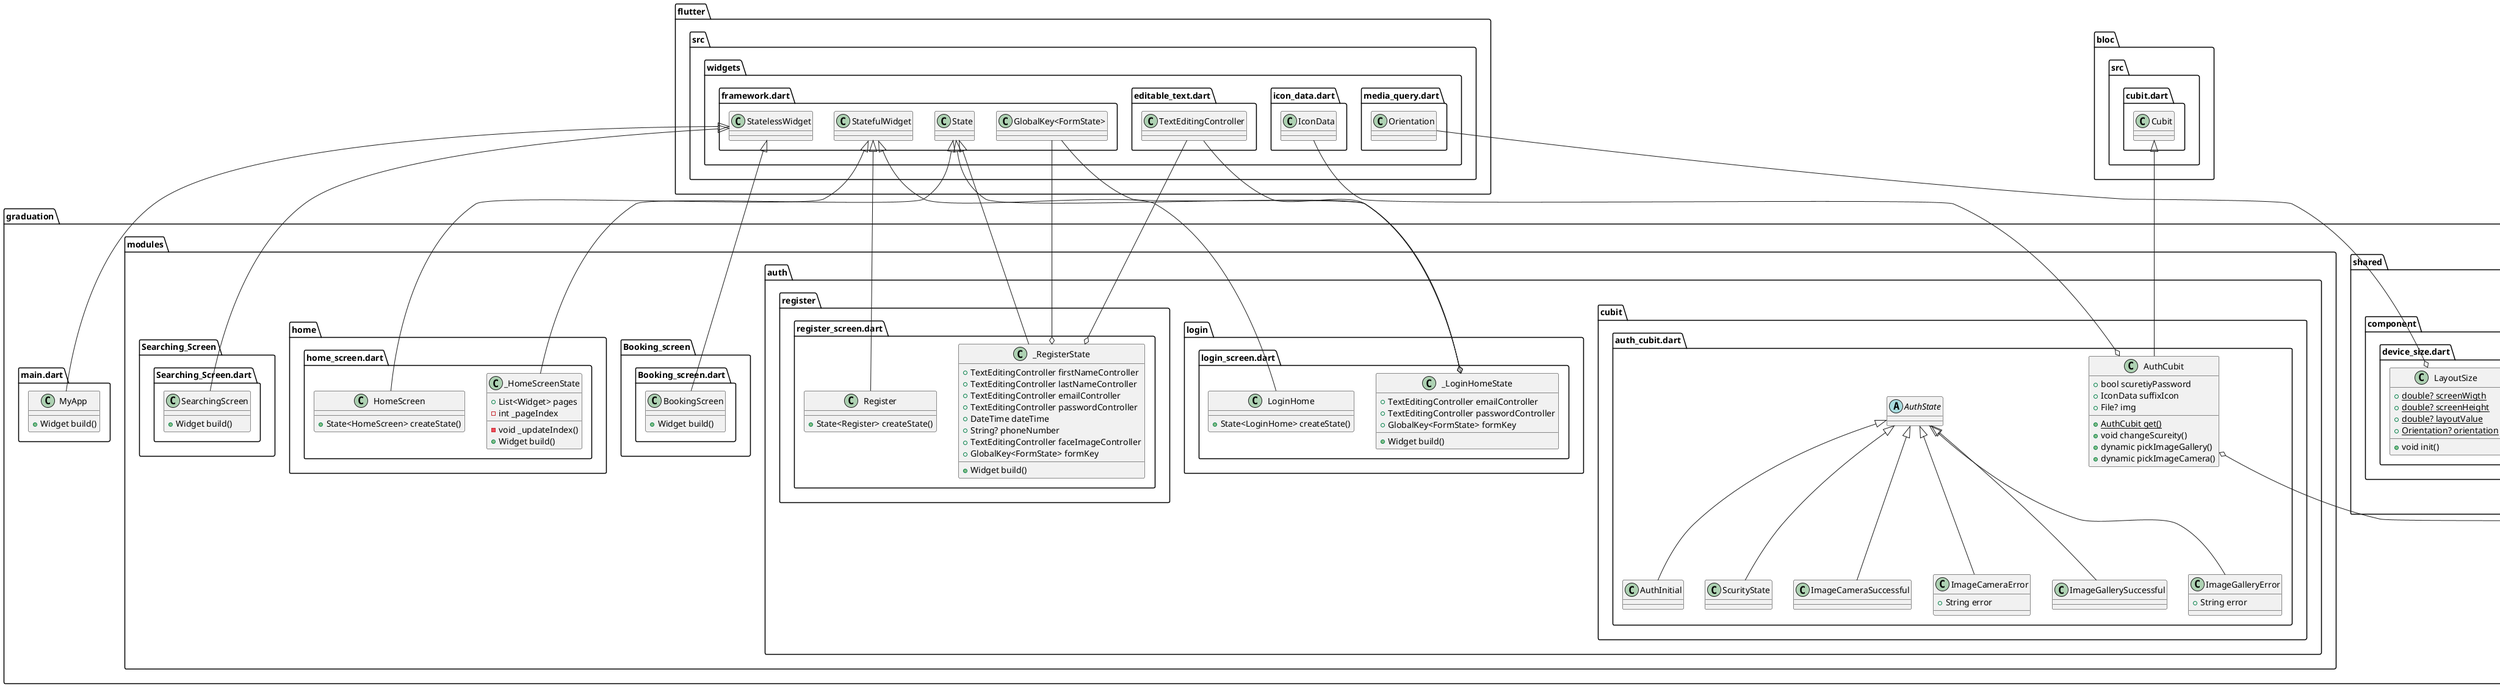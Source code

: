 @startuml fisrtUMl
set namespaceSeparator ::

class "graduation::shared::network::local::cach_helper.dart::CacheHelper" {
  {static} +SharedPreferences sharedPreferences
  {static} +dynamic init()
  {static} +Future<bool> putBoolean()
  {static} +dynamic getData()
  {static} +Future<bool> saveData()
  {static} +Future<bool> removeData()
}

"graduation::shared::network::local::cach_helper.dart::CacheHelper" o-- "shared_preferences::shared_preferences.dart::SharedPreferences"

class "graduation::shared::component::layout.dart::AppLayout" {
  {static} +dynamic getSize()
  {static} +dynamic getScreenHeight()
  {static} +dynamic getScreenWidth()
  {static} +dynamic getHeigth()
  {static} +dynamic getWidth()
}

class "graduation::shared::component::device_size.dart::LayoutSize" {
  {static} +double? screenWigth
  {static} +double? screenHeight
  {static} +double? layoutValue
  {static} +Orientation? orientation
  +void init()
}

"graduation::shared::component::device_size.dart::LayoutSize" o-- "flutter::src::widgets::media_query.dart::Orientation"

class "graduation::main.dart::MyApp" {
  +Widget build()
}

"flutter::src::widgets::framework.dart::StatelessWidget" <|-- "graduation::main.dart::MyApp"

class "graduation::modules::Searching_Screen::Searching_Screen.dart::SearchingScreen" {
  +Widget build()
}

"flutter::src::widgets::framework.dart::StatelessWidget" <|-- "graduation::modules::Searching_Screen::Searching_Screen.dart::SearchingScreen"

class "graduation::modules::auth::cubit::auth_cubit.dart::AuthCubit" {
  +bool scuretiyPassword
  +IconData suffixIcon
  +File? img
  {static} +AuthCubit get()
  +void changeScureity()
  +dynamic pickImageGallery()
  +dynamic pickImageCamera()
}

"graduation::modules::auth::cubit::auth_cubit.dart::AuthCubit" o-- "flutter::src::widgets::icon_data.dart::IconData"
"graduation::modules::auth::cubit::auth_cubit.dart::AuthCubit" o-- "dart::io::File"
"bloc::src::cubit.dart::Cubit" <|-- "graduation::modules::auth::cubit::auth_cubit.dart::AuthCubit"

abstract class "graduation::modules::auth::cubit::auth_cubit.dart::AuthState" {
}

class "graduation::modules::auth::cubit::auth_cubit.dart::AuthInitial" {
}

"graduation::modules::auth::cubit::auth_cubit.dart::AuthState" <|-- "graduation::modules::auth::cubit::auth_cubit.dart::AuthInitial"

class "graduation::modules::auth::cubit::auth_cubit.dart::ScurityState" {
}

"graduation::modules::auth::cubit::auth_cubit.dart::AuthState" <|-- "graduation::modules::auth::cubit::auth_cubit.dart::ScurityState"

class "graduation::modules::auth::cubit::auth_cubit.dart::ImageCameraSuccessful" {
}

"graduation::modules::auth::cubit::auth_cubit.dart::AuthState" <|-- "graduation::modules::auth::cubit::auth_cubit.dart::ImageCameraSuccessful"

class "graduation::modules::auth::cubit::auth_cubit.dart::ImageCameraError" {
  +String error
}

"graduation::modules::auth::cubit::auth_cubit.dart::AuthState" <|-- "graduation::modules::auth::cubit::auth_cubit.dart::ImageCameraError"

class "graduation::modules::auth::cubit::auth_cubit.dart::ImageGallerySuccessful" {
}

"graduation::modules::auth::cubit::auth_cubit.dart::AuthState" <|-- "graduation::modules::auth::cubit::auth_cubit.dart::ImageGallerySuccessful"

class "graduation::modules::auth::cubit::auth_cubit.dart::ImageGalleryError" {
  +String error
}

"graduation::modules::auth::cubit::auth_cubit.dart::AuthState" <|-- "graduation::modules::auth::cubit::auth_cubit.dart::ImageGalleryError"

class "graduation::modules::auth::login::login_screen.dart::LoginHome" {
  +State<LoginHome> createState()
}

"flutter::src::widgets::framework.dart::StatefulWidget" <|-- "graduation::modules::auth::login::login_screen.dart::LoginHome"

class "graduation::modules::auth::login::login_screen.dart::_LoginHomeState" {
  +TextEditingController emailController
  +TextEditingController passwordController
  +GlobalKey<FormState> formKey
  +Widget build()
}

"graduation::modules::auth::login::login_screen.dart::_LoginHomeState" o-- "flutter::src::widgets::editable_text.dart::TextEditingController"
"graduation::modules::auth::login::login_screen.dart::_LoginHomeState" o-- "flutter::src::widgets::framework.dart::GlobalKey<FormState>"
"flutter::src::widgets::framework.dart::State" <|-- "graduation::modules::auth::login::login_screen.dart::_LoginHomeState"

class "graduation::modules::auth::register::register_screen.dart::Register" {
  +State<Register> createState()
}

"flutter::src::widgets::framework.dart::StatefulWidget" <|-- "graduation::modules::auth::register::register_screen.dart::Register"

class "graduation::modules::auth::register::register_screen.dart::_RegisterState" {
  +TextEditingController firstNameController
  +TextEditingController lastNameController
  +TextEditingController emailController
  +TextEditingController passwordController
  +DateTime dateTime
  +String? phoneNumber
  +TextEditingController faceImageController
  +GlobalKey<FormState> formKey
  +Widget build()
}

"graduation::modules::auth::register::register_screen.dart::_RegisterState" o-- "flutter::src::widgets::editable_text.dart::TextEditingController"
"graduation::modules::auth::register::register_screen.dart::_RegisterState" o-- "flutter::src::widgets::framework.dart::GlobalKey<FormState>"
"flutter::src::widgets::framework.dart::State" <|-- "graduation::modules::auth::register::register_screen.dart::_RegisterState"

class "graduation::modules::home::home_screen.dart::HomeScreen" {
  +State<HomeScreen> createState()
}

"flutter::src::widgets::framework.dart::StatefulWidget" <|-- "graduation::modules::home::home_screen.dart::HomeScreen"

class "graduation::modules::home::home_screen.dart::_HomeScreenState" {
  +List<Widget> pages
  -int _pageIndex
  -void _updateIndex()
  +Widget build()
}

"flutter::src::widgets::framework.dart::State" <|-- "graduation::modules::home::home_screen.dart::_HomeScreenState"

class "graduation::modules::Booking_screen::Booking_screen.dart::BookingScreen" {
  +Widget build()
}

"flutter::src::widgets::framework.dart::StatelessWidget" <|-- "graduation::modules::Booking_screen::Booking_screen.dart::BookingScreen"


@enduml